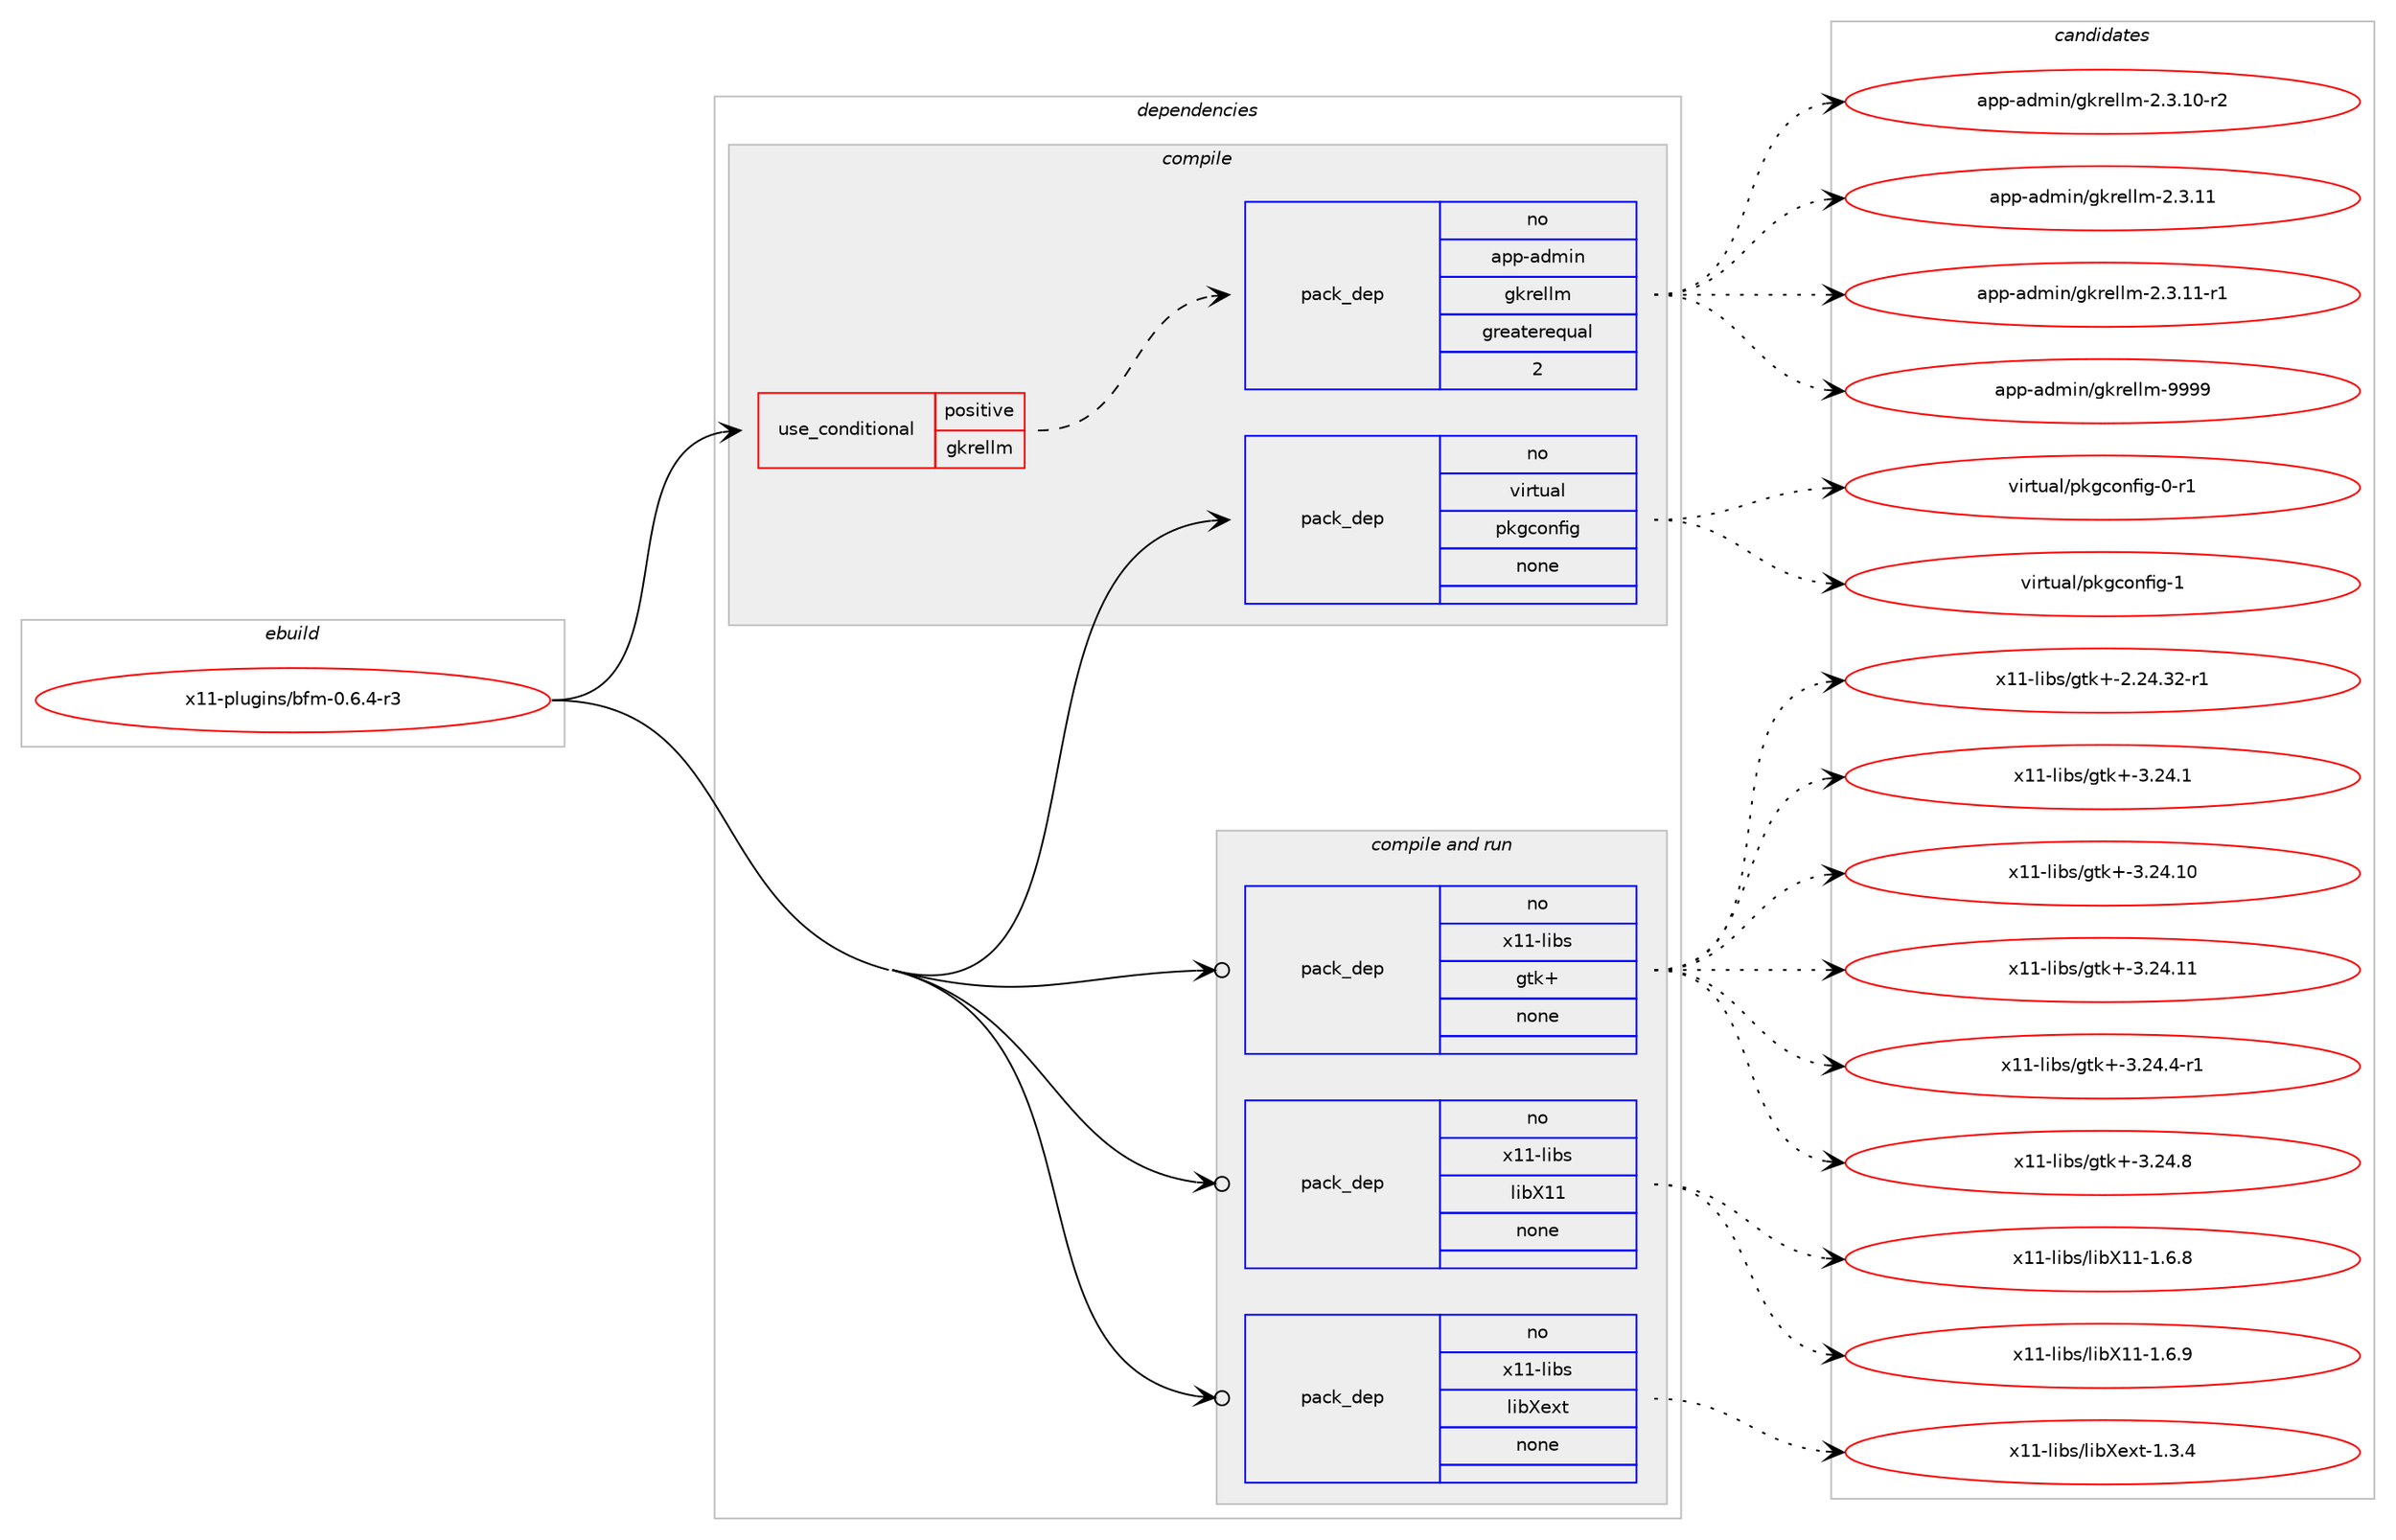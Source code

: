 digraph prolog {

# *************
# Graph options
# *************

newrank=true;
concentrate=true;
compound=true;
graph [rankdir=LR,fontname=Helvetica,fontsize=10,ranksep=1.5];#, ranksep=2.5, nodesep=0.2];
edge  [arrowhead=vee];
node  [fontname=Helvetica,fontsize=10];

# **********
# The ebuild
# **********

subgraph cluster_leftcol {
color=gray;
rank=same;
label=<<i>ebuild</i>>;
id [label="x11-plugins/bfm-0.6.4-r3", color=red, width=4, href="../x11-plugins/bfm-0.6.4-r3.svg"];
}

# ****************
# The dependencies
# ****************

subgraph cluster_midcol {
color=gray;
label=<<i>dependencies</i>>;
subgraph cluster_compile {
fillcolor="#eeeeee";
style=filled;
label=<<i>compile</i>>;
subgraph cond220220 {
dependency922569 [label=<<TABLE BORDER="0" CELLBORDER="1" CELLSPACING="0" CELLPADDING="4"><TR><TD ROWSPAN="3" CELLPADDING="10">use_conditional</TD></TR><TR><TD>positive</TD></TR><TR><TD>gkrellm</TD></TR></TABLE>>, shape=none, color=red];
subgraph pack685621 {
dependency922570 [label=<<TABLE BORDER="0" CELLBORDER="1" CELLSPACING="0" CELLPADDING="4" WIDTH="220"><TR><TD ROWSPAN="6" CELLPADDING="30">pack_dep</TD></TR><TR><TD WIDTH="110">no</TD></TR><TR><TD>app-admin</TD></TR><TR><TD>gkrellm</TD></TR><TR><TD>greaterequal</TD></TR><TR><TD>2</TD></TR></TABLE>>, shape=none, color=blue];
}
dependency922569:e -> dependency922570:w [weight=20,style="dashed",arrowhead="vee"];
}
id:e -> dependency922569:w [weight=20,style="solid",arrowhead="vee"];
subgraph pack685622 {
dependency922571 [label=<<TABLE BORDER="0" CELLBORDER="1" CELLSPACING="0" CELLPADDING="4" WIDTH="220"><TR><TD ROWSPAN="6" CELLPADDING="30">pack_dep</TD></TR><TR><TD WIDTH="110">no</TD></TR><TR><TD>virtual</TD></TR><TR><TD>pkgconfig</TD></TR><TR><TD>none</TD></TR><TR><TD></TD></TR></TABLE>>, shape=none, color=blue];
}
id:e -> dependency922571:w [weight=20,style="solid",arrowhead="vee"];
}
subgraph cluster_compileandrun {
fillcolor="#eeeeee";
style=filled;
label=<<i>compile and run</i>>;
subgraph pack685623 {
dependency922572 [label=<<TABLE BORDER="0" CELLBORDER="1" CELLSPACING="0" CELLPADDING="4" WIDTH="220"><TR><TD ROWSPAN="6" CELLPADDING="30">pack_dep</TD></TR><TR><TD WIDTH="110">no</TD></TR><TR><TD>x11-libs</TD></TR><TR><TD>gtk+</TD></TR><TR><TD>none</TD></TR><TR><TD></TD></TR></TABLE>>, shape=none, color=blue];
}
id:e -> dependency922572:w [weight=20,style="solid",arrowhead="odotvee"];
subgraph pack685624 {
dependency922573 [label=<<TABLE BORDER="0" CELLBORDER="1" CELLSPACING="0" CELLPADDING="4" WIDTH="220"><TR><TD ROWSPAN="6" CELLPADDING="30">pack_dep</TD></TR><TR><TD WIDTH="110">no</TD></TR><TR><TD>x11-libs</TD></TR><TR><TD>libX11</TD></TR><TR><TD>none</TD></TR><TR><TD></TD></TR></TABLE>>, shape=none, color=blue];
}
id:e -> dependency922573:w [weight=20,style="solid",arrowhead="odotvee"];
subgraph pack685625 {
dependency922574 [label=<<TABLE BORDER="0" CELLBORDER="1" CELLSPACING="0" CELLPADDING="4" WIDTH="220"><TR><TD ROWSPAN="6" CELLPADDING="30">pack_dep</TD></TR><TR><TD WIDTH="110">no</TD></TR><TR><TD>x11-libs</TD></TR><TR><TD>libXext</TD></TR><TR><TD>none</TD></TR><TR><TD></TD></TR></TABLE>>, shape=none, color=blue];
}
id:e -> dependency922574:w [weight=20,style="solid",arrowhead="odotvee"];
}
subgraph cluster_run {
fillcolor="#eeeeee";
style=filled;
label=<<i>run</i>>;
}
}

# **************
# The candidates
# **************

subgraph cluster_choices {
rank=same;
color=gray;
label=<<i>candidates</i>>;

subgraph choice685621 {
color=black;
nodesep=1;
choice97112112459710010910511047103107114101108108109455046514649484511450 [label="app-admin/gkrellm-2.3.10-r2", color=red, width=4,href="../app-admin/gkrellm-2.3.10-r2.svg"];
choice9711211245971001091051104710310711410110810810945504651464949 [label="app-admin/gkrellm-2.3.11", color=red, width=4,href="../app-admin/gkrellm-2.3.11.svg"];
choice97112112459710010910511047103107114101108108109455046514649494511449 [label="app-admin/gkrellm-2.3.11-r1", color=red, width=4,href="../app-admin/gkrellm-2.3.11-r1.svg"];
choice971121124597100109105110471031071141011081081094557575757 [label="app-admin/gkrellm-9999", color=red, width=4,href="../app-admin/gkrellm-9999.svg"];
dependency922570:e -> choice97112112459710010910511047103107114101108108109455046514649484511450:w [style=dotted,weight="100"];
dependency922570:e -> choice9711211245971001091051104710310711410110810810945504651464949:w [style=dotted,weight="100"];
dependency922570:e -> choice97112112459710010910511047103107114101108108109455046514649494511449:w [style=dotted,weight="100"];
dependency922570:e -> choice971121124597100109105110471031071141011081081094557575757:w [style=dotted,weight="100"];
}
subgraph choice685622 {
color=black;
nodesep=1;
choice11810511411611797108471121071039911111010210510345484511449 [label="virtual/pkgconfig-0-r1", color=red, width=4,href="../virtual/pkgconfig-0-r1.svg"];
choice1181051141161179710847112107103991111101021051034549 [label="virtual/pkgconfig-1", color=red, width=4,href="../virtual/pkgconfig-1.svg"];
dependency922571:e -> choice11810511411611797108471121071039911111010210510345484511449:w [style=dotted,weight="100"];
dependency922571:e -> choice1181051141161179710847112107103991111101021051034549:w [style=dotted,weight="100"];
}
subgraph choice685623 {
color=black;
nodesep=1;
choice12049494510810598115471031161074345504650524651504511449 [label="x11-libs/gtk+-2.24.32-r1", color=red, width=4,href="../x11-libs/gtk+-2.24.32-r1.svg"];
choice12049494510810598115471031161074345514650524649 [label="x11-libs/gtk+-3.24.1", color=red, width=4,href="../x11-libs/gtk+-3.24.1.svg"];
choice1204949451081059811547103116107434551465052464948 [label="x11-libs/gtk+-3.24.10", color=red, width=4,href="../x11-libs/gtk+-3.24.10.svg"];
choice1204949451081059811547103116107434551465052464949 [label="x11-libs/gtk+-3.24.11", color=red, width=4,href="../x11-libs/gtk+-3.24.11.svg"];
choice120494945108105981154710311610743455146505246524511449 [label="x11-libs/gtk+-3.24.4-r1", color=red, width=4,href="../x11-libs/gtk+-3.24.4-r1.svg"];
choice12049494510810598115471031161074345514650524656 [label="x11-libs/gtk+-3.24.8", color=red, width=4,href="../x11-libs/gtk+-3.24.8.svg"];
dependency922572:e -> choice12049494510810598115471031161074345504650524651504511449:w [style=dotted,weight="100"];
dependency922572:e -> choice12049494510810598115471031161074345514650524649:w [style=dotted,weight="100"];
dependency922572:e -> choice1204949451081059811547103116107434551465052464948:w [style=dotted,weight="100"];
dependency922572:e -> choice1204949451081059811547103116107434551465052464949:w [style=dotted,weight="100"];
dependency922572:e -> choice120494945108105981154710311610743455146505246524511449:w [style=dotted,weight="100"];
dependency922572:e -> choice12049494510810598115471031161074345514650524656:w [style=dotted,weight="100"];
}
subgraph choice685624 {
color=black;
nodesep=1;
choice120494945108105981154710810598884949454946544656 [label="x11-libs/libX11-1.6.8", color=red, width=4,href="../x11-libs/libX11-1.6.8.svg"];
choice120494945108105981154710810598884949454946544657 [label="x11-libs/libX11-1.6.9", color=red, width=4,href="../x11-libs/libX11-1.6.9.svg"];
dependency922573:e -> choice120494945108105981154710810598884949454946544656:w [style=dotted,weight="100"];
dependency922573:e -> choice120494945108105981154710810598884949454946544657:w [style=dotted,weight="100"];
}
subgraph choice685625 {
color=black;
nodesep=1;
choice12049494510810598115471081059888101120116454946514652 [label="x11-libs/libXext-1.3.4", color=red, width=4,href="../x11-libs/libXext-1.3.4.svg"];
dependency922574:e -> choice12049494510810598115471081059888101120116454946514652:w [style=dotted,weight="100"];
}
}

}
